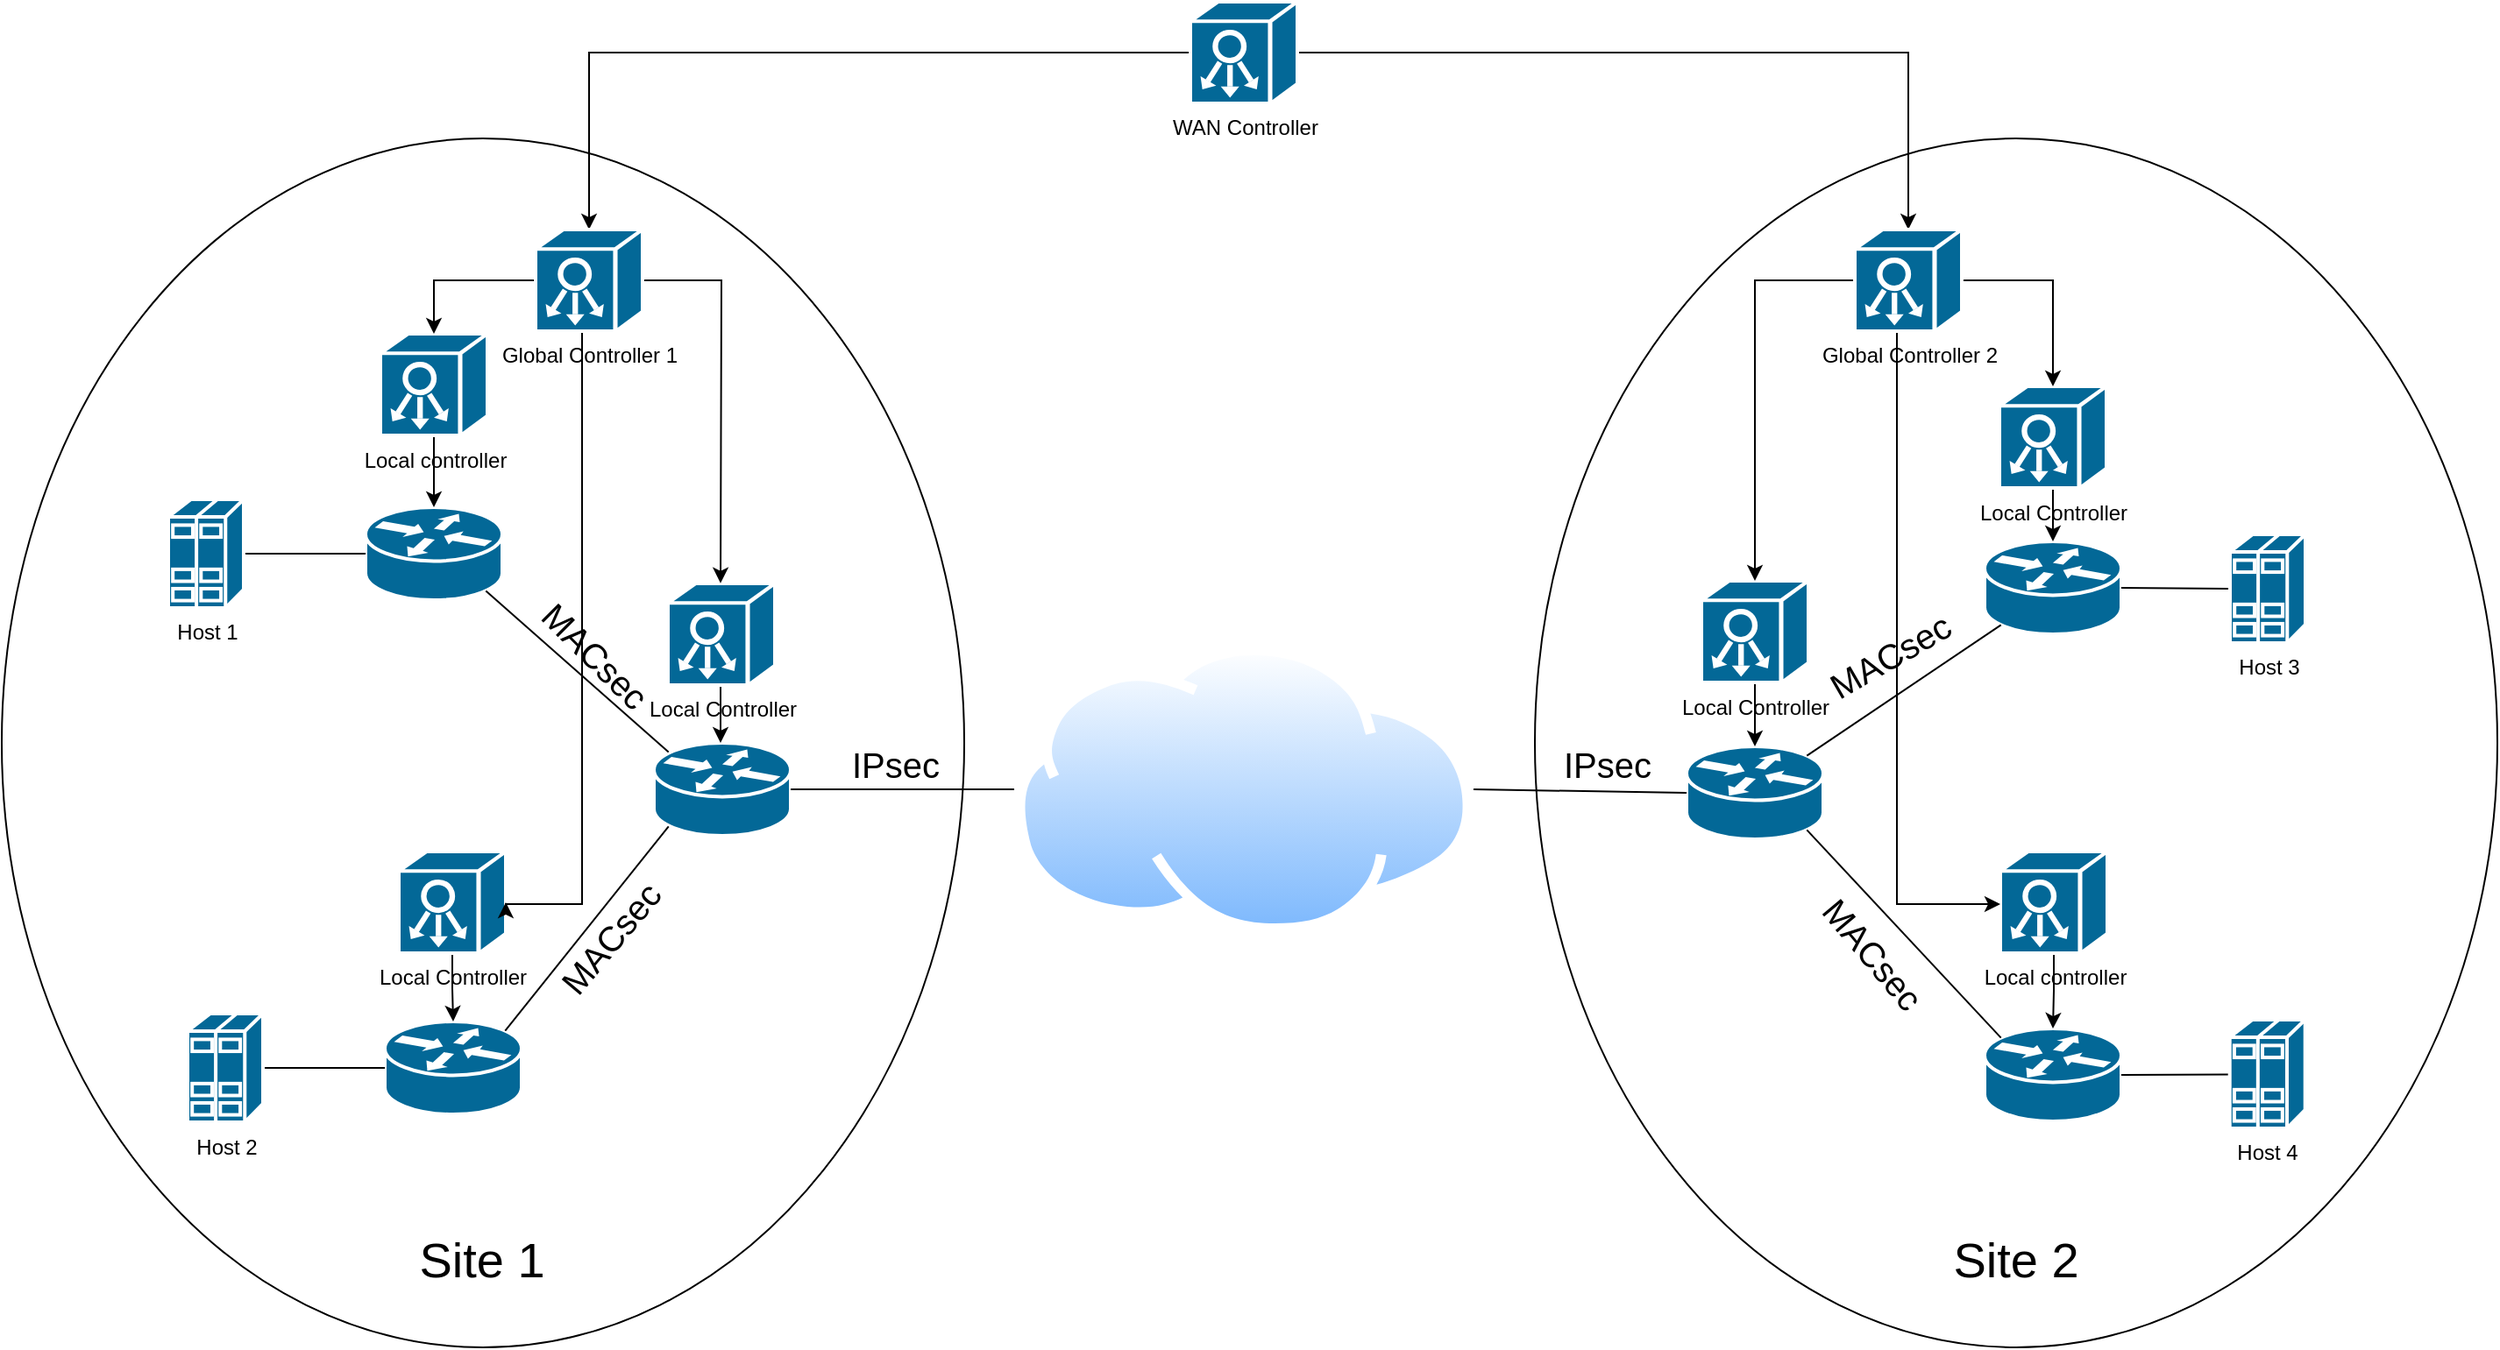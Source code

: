 <mxfile version="11.0.7" type="device"><diagram id="6a731a19-8d31-9384-78a2-239565b7b9f0" name="Page-1"><mxGraphModel dx="2185" dy="2114" grid="1" gridSize="10" guides="1" tooltips="1" connect="1" arrows="1" fold="1" page="1" pageScale="1" pageWidth="827" pageHeight="1169" background="#ffffff" math="0" shadow="0"><root><mxCell id="0"/><mxCell id="1" parent="0"/><mxCell id="RucY-2f3GmAC_AvAGLtz-2321" value="" style="group" vertex="1" connectable="0" parent="1"><mxGeometry x="644.5" y="40" width="549" height="690" as="geometry"/></mxCell><mxCell id="RucY-2f3GmAC_AvAGLtz-2322" value="" style="ellipse;whiteSpace=wrap;html=1;" vertex="1" parent="RucY-2f3GmAC_AvAGLtz-2321"><mxGeometry width="549" height="690" as="geometry"/></mxCell><mxCell id="RucY-2f3GmAC_AvAGLtz-2323" value="Site 2" style="text;html=1;strokeColor=none;fillColor=none;align=center;verticalAlign=middle;whiteSpace=wrap;rounded=0;fontSize=28;" vertex="1" parent="RucY-2f3GmAC_AvAGLtz-2321"><mxGeometry x="229" y="630" width="90" height="20" as="geometry"/></mxCell><mxCell id="RucY-2f3GmAC_AvAGLtz-2338" value="IPsec" style="text;html=1;strokeColor=none;fillColor=none;align=center;verticalAlign=middle;whiteSpace=wrap;rounded=0;fontSize=20;" vertex="1" parent="RucY-2f3GmAC_AvAGLtz-2321"><mxGeometry x="21" y="347" width="40" height="20" as="geometry"/></mxCell><mxCell id="RucY-2f3GmAC_AvAGLtz-2339" value="MACsec" style="text;html=1;strokeColor=none;fillColor=none;align=center;verticalAlign=middle;whiteSpace=wrap;rounded=0;fontSize=20;rotation=50;" vertex="1" parent="RucY-2f3GmAC_AvAGLtz-2321"><mxGeometry x="173" y="455" width="40" height="20" as="geometry"/></mxCell><mxCell id="RucY-2f3GmAC_AvAGLtz-2340" value="MACsec" style="text;html=1;strokeColor=none;fillColor=none;align=center;verticalAlign=middle;whiteSpace=wrap;rounded=0;fontSize=20;rotation=-30;" vertex="1" parent="RucY-2f3GmAC_AvAGLtz-2321"><mxGeometry x="182" y="285" width="40" height="20" as="geometry"/></mxCell><mxCell id="RucY-2f3GmAC_AvAGLtz-2320" value="" style="group" vertex="1" connectable="0" parent="1"><mxGeometry x="-230" y="40" width="549" height="690" as="geometry"/></mxCell><mxCell id="RucY-2f3GmAC_AvAGLtz-2315" value="" style="ellipse;whiteSpace=wrap;html=1;" vertex="1" parent="RucY-2f3GmAC_AvAGLtz-2320"><mxGeometry width="549" height="690" as="geometry"/></mxCell><mxCell id="RucY-2f3GmAC_AvAGLtz-2317" value="Site 1" style="text;html=1;strokeColor=none;fillColor=none;align=center;verticalAlign=middle;whiteSpace=wrap;rounded=0;fontSize=28;" vertex="1" parent="RucY-2f3GmAC_AvAGLtz-2320"><mxGeometry x="229" y="630" width="90" height="20" as="geometry"/></mxCell><mxCell id="RucY-2f3GmAC_AvAGLtz-2332" value="MACsec" style="text;html=1;strokeColor=none;fillColor=none;align=center;verticalAlign=middle;whiteSpace=wrap;rounded=0;fontSize=20;rotation=-50;" vertex="1" parent="RucY-2f3GmAC_AvAGLtz-2320"><mxGeometry x="327" y="446" width="40" height="20" as="geometry"/></mxCell><mxCell id="RucY-2f3GmAC_AvAGLtz-2337" value="IPsec" style="text;html=1;strokeColor=none;fillColor=none;align=center;verticalAlign=middle;whiteSpace=wrap;rounded=0;fontSize=20;" vertex="1" parent="RucY-2f3GmAC_AvAGLtz-2320"><mxGeometry x="490" y="347" width="40" height="20" as="geometry"/></mxCell><mxCell id="RucY-2f3GmAC_AvAGLtz-2257" value="" style="shape=mxgraph.cisco.routers.router;html=1;pointerEvents=1;dashed=0;fillColor=#036897;strokeColor=#ffffff;strokeWidth=2;verticalLabelPosition=bottom;verticalAlign=top;align=center;outlineConnect=0;" vertex="1" parent="1"><mxGeometry x="142" y="385" width="78" height="53" as="geometry"/></mxCell><mxCell id="RucY-2f3GmAC_AvAGLtz-2259" value="" style="shape=mxgraph.cisco.routers.router;html=1;pointerEvents=1;dashed=0;fillColor=#036897;strokeColor=#ffffff;strokeWidth=2;verticalLabelPosition=bottom;verticalAlign=top;align=center;outlineConnect=0;" vertex="1" parent="1"><mxGeometry x="-22.5" y="250.5" width="78" height="53" as="geometry"/></mxCell><mxCell id="RucY-2f3GmAC_AvAGLtz-2260" value="" style="shape=mxgraph.cisco.routers.router;html=1;pointerEvents=1;dashed=0;fillColor=#036897;strokeColor=#ffffff;strokeWidth=2;verticalLabelPosition=bottom;verticalAlign=top;align=center;outlineConnect=0;" vertex="1" parent="1"><mxGeometry x="-11.5" y="544" width="78" height="53" as="geometry"/></mxCell><mxCell id="RucY-2f3GmAC_AvAGLtz-2265" value="" style="endArrow=none;html=1;entryX=1;entryY=0.5;entryDx=0;entryDy=0;entryPerimeter=0;exitX=0;exitY=0.5;exitDx=0;exitDy=0;exitPerimeter=0;" edge="1" parent="1" source="RucY-2f3GmAC_AvAGLtz-2259" target="RucY-2f3GmAC_AvAGLtz-2276"><mxGeometry width="50" height="50" relative="1" as="geometry"><mxPoint x="-212.5" y="600.5" as="sourcePoint"/><mxPoint x="-112.5" y="236" as="targetPoint"/></mxGeometry></mxCell><mxCell id="RucY-2f3GmAC_AvAGLtz-2272" value="" style="endArrow=none;html=1;entryX=1;entryY=0.5;entryDx=0;entryDy=0;entryPerimeter=0;exitX=0;exitY=0.5;exitDx=0;exitDy=0;exitPerimeter=0;" edge="1" parent="1" source="RucY-2f3GmAC_AvAGLtz-2260" target="RucY-2f3GmAC_AvAGLtz-2278"><mxGeometry width="50" height="50" relative="1" as="geometry"><mxPoint x="-201.5" y="714" as="sourcePoint"/><mxPoint x="-101.5" y="602.5" as="targetPoint"/></mxGeometry></mxCell><mxCell id="RucY-2f3GmAC_AvAGLtz-2273" value="" style="endArrow=none;html=1;entryX=0.88;entryY=0.9;entryDx=0;entryDy=0;entryPerimeter=0;exitX=0.12;exitY=0.1;exitDx=0;exitDy=0;exitPerimeter=0;" edge="1" parent="1" target="RucY-2f3GmAC_AvAGLtz-2259"><mxGeometry width="50" height="50" relative="1" as="geometry"><mxPoint x="150.36" y="390.3" as="sourcePoint"/><mxPoint x="-99" y="620" as="targetPoint"/></mxGeometry></mxCell><mxCell id="RucY-2f3GmAC_AvAGLtz-2274" value="" style="endArrow=none;html=1;entryX=0.12;entryY=0.9;entryDx=0;entryDy=0;entryPerimeter=0;exitX=0.88;exitY=0.1;exitDx=0;exitDy=0;exitPerimeter=0;" edge="1" parent="1" source="RucY-2f3GmAC_AvAGLtz-2260"><mxGeometry width="50" height="50" relative="1" as="geometry"><mxPoint x="188.36" y="400.3" as="sourcePoint"/><mxPoint x="150.36" y="432.7" as="targetPoint"/></mxGeometry></mxCell><mxCell id="RucY-2f3GmAC_AvAGLtz-2275" value="" style="aspect=fixed;perimeter=ellipsePerimeter;html=1;align=center;shadow=0;dashed=0;spacingTop=3;image;image=img/lib/active_directory/internet_cloud.svg;" vertex="1" parent="1"><mxGeometry x="347.5" y="329" width="262" height="165" as="geometry"/></mxCell><mxCell id="RucY-2f3GmAC_AvAGLtz-2276" value="Host 1" style="shape=mxgraph.cisco.servers.standard_host;html=1;dashed=0;fillColor=#036897;strokeColor=#ffffff;strokeWidth=2;verticalLabelPosition=bottom;verticalAlign=top" vertex="1" parent="1"><mxGeometry x="-135" y="246" width="43" height="62" as="geometry"/></mxCell><mxCell id="RucY-2f3GmAC_AvAGLtz-2278" value="Host 2" style="shape=mxgraph.cisco.servers.standard_host;html=1;dashed=0;fillColor=#036897;strokeColor=#ffffff;strokeWidth=2;verticalLabelPosition=bottom;verticalAlign=top" vertex="1" parent="1"><mxGeometry x="-124" y="539.5" width="43" height="62" as="geometry"/></mxCell><mxCell id="RucY-2f3GmAC_AvAGLtz-2279" value="" style="shape=mxgraph.cisco.routers.router;html=1;pointerEvents=1;dashed=0;fillColor=#036897;strokeColor=#ffffff;strokeWidth=2;verticalLabelPosition=bottom;verticalAlign=top;align=center;outlineConnect=0;" vertex="1" parent="1"><mxGeometry x="731" y="387" width="78" height="53" as="geometry"/></mxCell><mxCell id="RucY-2f3GmAC_AvAGLtz-2280" value="" style="shape=mxgraph.cisco.routers.router;html=1;pointerEvents=1;dashed=0;fillColor=#036897;strokeColor=#ffffff;strokeWidth=2;verticalLabelPosition=bottom;verticalAlign=top;align=center;outlineConnect=0;" vertex="1" parent="1"><mxGeometry x="901" y="270" width="78" height="53" as="geometry"/></mxCell><mxCell id="RucY-2f3GmAC_AvAGLtz-2281" value="" style="shape=mxgraph.cisco.routers.router;html=1;pointerEvents=1;dashed=0;fillColor=#036897;strokeColor=#ffffff;strokeWidth=2;verticalLabelPosition=bottom;verticalAlign=top;align=center;outlineConnect=0;" vertex="1" parent="1"><mxGeometry x="901" y="548" width="78" height="53" as="geometry"/></mxCell><mxCell id="RucY-2f3GmAC_AvAGLtz-2282" value="" style="endArrow=none;html=1;entryX=0;entryY=0.5;entryDx=0;entryDy=0;entryPerimeter=0;exitX=1;exitY=0.5;exitDx=0;exitDy=0;exitPerimeter=0;" edge="1" parent="1" source="RucY-2f3GmAC_AvAGLtz-2280" target="RucY-2f3GmAC_AvAGLtz-2286"><mxGeometry width="50" height="50" relative="1" as="geometry"><mxPoint x="891" y="290" as="sourcePoint"/><mxPoint x="734" y="265.5" as="targetPoint"/></mxGeometry></mxCell><mxCell id="RucY-2f3GmAC_AvAGLtz-2283" value="" style="endArrow=none;html=1;entryX=1;entryY=0.5;entryDx=0;entryDy=0;entryPerimeter=0;exitX=1;exitY=0.5;exitDx=0;exitDy=0;exitPerimeter=0;" edge="1" parent="1" source="RucY-2f3GmAC_AvAGLtz-2281" target="RucY-2f3GmAC_AvAGLtz-2287"><mxGeometry width="50" height="50" relative="1" as="geometry"><mxPoint x="634" y="728" as="sourcePoint"/><mxPoint x="734" y="616.5" as="targetPoint"/></mxGeometry></mxCell><mxCell id="RucY-2f3GmAC_AvAGLtz-2284" value="" style="endArrow=none;html=1;entryX=0.12;entryY=0.9;entryDx=0;entryDy=0;entryPerimeter=0;exitX=0.88;exitY=0.1;exitDx=0;exitDy=0;exitPerimeter=0;" edge="1" parent="1" source="RucY-2f3GmAC_AvAGLtz-2279" target="RucY-2f3GmAC_AvAGLtz-2280"><mxGeometry width="50" height="50" relative="1" as="geometry"><mxPoint x="595" y="680" as="sourcePoint"/><mxPoint x="645" y="630" as="targetPoint"/></mxGeometry></mxCell><mxCell id="RucY-2f3GmAC_AvAGLtz-2285" value="" style="endArrow=none;html=1;entryX=0.88;entryY=0.9;entryDx=0;entryDy=0;entryPerimeter=0;exitX=0.12;exitY=0.1;exitDx=0;exitDy=0;exitPerimeter=0;" edge="1" parent="1" source="RucY-2f3GmAC_AvAGLtz-2281" target="RucY-2f3GmAC_AvAGLtz-2279"><mxGeometry width="50" height="50" relative="1" as="geometry"><mxPoint x="932.36" y="410.3" as="sourcePoint"/><mxPoint x="863.64" y="337.7" as="targetPoint"/></mxGeometry></mxCell><mxCell id="RucY-2f3GmAC_AvAGLtz-2286" value="Host 3" style="shape=mxgraph.cisco.servers.standard_host;html=1;dashed=0;fillColor=#036897;strokeColor=#ffffff;strokeWidth=2;verticalLabelPosition=bottom;verticalAlign=top" vertex="1" parent="1"><mxGeometry x="1041" y="266" width="43" height="62" as="geometry"/></mxCell><mxCell id="RucY-2f3GmAC_AvAGLtz-2287" value="Host 4" style="shape=mxgraph.cisco.servers.standard_host;html=1;dashed=0;fillColor=#036897;strokeColor=#ffffff;strokeWidth=2;verticalLabelPosition=bottom;verticalAlign=top" vertex="1" parent="1"><mxGeometry x="1040.857" y="543" width="43" height="62" as="geometry"/></mxCell><mxCell id="RucY-2f3GmAC_AvAGLtz-2288" value="" style="endArrow=none;html=1;entryX=1;entryY=0.5;entryDx=0;entryDy=0;entryPerimeter=0;exitX=0;exitY=0.5;exitDx=0;exitDy=0;" edge="1" parent="1" source="RucY-2f3GmAC_AvAGLtz-2275" target="RucY-2f3GmAC_AvAGLtz-2257"><mxGeometry width="50" height="50" relative="1" as="geometry"><mxPoint x="-40" y="710" as="sourcePoint"/><mxPoint x="10" y="660" as="targetPoint"/></mxGeometry></mxCell><mxCell id="RucY-2f3GmAC_AvAGLtz-2289" value="" style="endArrow=none;html=1;entryX=0;entryY=0.5;entryDx=0;entryDy=0;entryPerimeter=0;exitX=1;exitY=0.5;exitDx=0;exitDy=0;" edge="1" parent="1" source="RucY-2f3GmAC_AvAGLtz-2275" target="RucY-2f3GmAC_AvAGLtz-2279"><mxGeometry width="50" height="50" relative="1" as="geometry"><mxPoint x="-40" y="710" as="sourcePoint"/><mxPoint x="10" y="660" as="targetPoint"/></mxGeometry></mxCell><mxCell id="RucY-2f3GmAC_AvAGLtz-2306" style="edgeStyle=orthogonalEdgeStyle;rounded=0;orthogonalLoop=1;jettySize=auto;html=1;" edge="1" parent="1" source="RucY-2f3GmAC_AvAGLtz-2290" target="RucY-2f3GmAC_AvAGLtz-2294"><mxGeometry relative="1" as="geometry"/></mxCell><mxCell id="RucY-2f3GmAC_AvAGLtz-2307" style="edgeStyle=orthogonalEdgeStyle;rounded=0;orthogonalLoop=1;jettySize=auto;html=1;" edge="1" parent="1" source="RucY-2f3GmAC_AvAGLtz-2290" target="RucY-2f3GmAC_AvAGLtz-2301"><mxGeometry relative="1" as="geometry"/></mxCell><mxCell id="RucY-2f3GmAC_AvAGLtz-2290" value="WAN Controller" style="shape=mxgraph.cisco.controllers_and_modules.system_controller;html=1;pointerEvents=1;dashed=0;fillColor=#036897;strokeColor=#ffffff;strokeWidth=2;verticalLabelPosition=bottom;verticalAlign=top;align=center;outlineConnect=0;" vertex="1" parent="1"><mxGeometry x="448" y="-38" width="61" height="58" as="geometry"/></mxCell><mxCell id="RucY-2f3GmAC_AvAGLtz-2308" style="edgeStyle=orthogonalEdgeStyle;rounded=0;orthogonalLoop=1;jettySize=auto;html=1;" edge="1" parent="1" source="RucY-2f3GmAC_AvAGLtz-2291" target="RucY-2f3GmAC_AvAGLtz-2259"><mxGeometry relative="1" as="geometry"/></mxCell><mxCell id="RucY-2f3GmAC_AvAGLtz-2291" value="Local controller" style="shape=mxgraph.cisco.controllers_and_modules.system_controller;html=1;pointerEvents=1;dashed=0;fillColor=#036897;strokeColor=#ffffff;strokeWidth=2;verticalLabelPosition=bottom;verticalAlign=top;align=center;outlineConnect=0;" vertex="1" parent="1"><mxGeometry x="-14" y="151.5" width="61" height="58" as="geometry"/></mxCell><mxCell id="RucY-2f3GmAC_AvAGLtz-2309" style="edgeStyle=orthogonalEdgeStyle;rounded=0;orthogonalLoop=1;jettySize=auto;html=1;" edge="1" parent="1"><mxGeometry relative="1" as="geometry"><mxPoint x="180" y="352" as="sourcePoint"/><mxPoint x="180" y="385" as="targetPoint"/></mxGeometry></mxCell><mxCell id="RucY-2f3GmAC_AvAGLtz-2292" value="Local Controller" style="shape=mxgraph.cisco.controllers_and_modules.system_controller;html=1;pointerEvents=1;dashed=0;fillColor=#036897;strokeColor=#ffffff;strokeWidth=2;verticalLabelPosition=bottom;verticalAlign=top;align=center;outlineConnect=0;" vertex="1" parent="1"><mxGeometry x="150" y="294" width="61" height="58" as="geometry"/></mxCell><mxCell id="RucY-2f3GmAC_AvAGLtz-2311" style="edgeStyle=orthogonalEdgeStyle;rounded=0;orthogonalLoop=1;jettySize=auto;html=1;" edge="1" parent="1" source="RucY-2f3GmAC_AvAGLtz-2293" target="RucY-2f3GmAC_AvAGLtz-2260"><mxGeometry relative="1" as="geometry"/></mxCell><mxCell id="RucY-2f3GmAC_AvAGLtz-2293" value="Local Controller" style="shape=mxgraph.cisco.controllers_and_modules.system_controller;html=1;pointerEvents=1;dashed=0;fillColor=#036897;strokeColor=#ffffff;strokeWidth=2;verticalLabelPosition=bottom;verticalAlign=top;align=center;outlineConnect=0;" vertex="1" parent="1"><mxGeometry x="-3.5" y="447" width="61" height="58" as="geometry"/></mxCell><mxCell id="RucY-2f3GmAC_AvAGLtz-2296" style="edgeStyle=orthogonalEdgeStyle;rounded=0;orthogonalLoop=1;jettySize=auto;html=1;entryX=0.5;entryY=0;entryDx=0;entryDy=0;entryPerimeter=0;" edge="1" parent="1" source="RucY-2f3GmAC_AvAGLtz-2294"><mxGeometry relative="1" as="geometry"><mxPoint x="180" y="293.857" as="targetPoint"/></mxGeometry></mxCell><mxCell id="RucY-2f3GmAC_AvAGLtz-2326" style="edgeStyle=orthogonalEdgeStyle;rounded=0;orthogonalLoop=1;jettySize=auto;html=1;entryX=0.5;entryY=0;entryDx=0;entryDy=0;entryPerimeter=0;fontSize=28;" edge="1" parent="1" source="RucY-2f3GmAC_AvAGLtz-2294" target="RucY-2f3GmAC_AvAGLtz-2291"><mxGeometry relative="1" as="geometry"/></mxCell><mxCell id="RucY-2f3GmAC_AvAGLtz-2327" style="edgeStyle=orthogonalEdgeStyle;rounded=0;orthogonalLoop=1;jettySize=auto;html=1;entryX=1;entryY=0.5;entryDx=0;entryDy=0;entryPerimeter=0;fontSize=28;" edge="1" parent="1" source="RucY-2f3GmAC_AvAGLtz-2294" target="RucY-2f3GmAC_AvAGLtz-2293"><mxGeometry relative="1" as="geometry"><Array as="points"><mxPoint x="101" y="477"/></Array></mxGeometry></mxCell><mxCell id="RucY-2f3GmAC_AvAGLtz-2294" value="Global Controller 1" style="shape=mxgraph.cisco.controllers_and_modules.system_controller;html=1;pointerEvents=1;dashed=0;fillColor=#036897;strokeColor=#ffffff;strokeWidth=2;verticalLabelPosition=bottom;verticalAlign=top;align=center;outlineConnect=0;" vertex="1" parent="1"><mxGeometry x="74.5" y="92" width="61" height="58" as="geometry"/></mxCell><mxCell id="RucY-2f3GmAC_AvAGLtz-2313" style="edgeStyle=orthogonalEdgeStyle;rounded=0;orthogonalLoop=1;jettySize=auto;html=1;" edge="1" parent="1" source="RucY-2f3GmAC_AvAGLtz-2298" target="RucY-2f3GmAC_AvAGLtz-2280"><mxGeometry relative="1" as="geometry"/></mxCell><mxCell id="RucY-2f3GmAC_AvAGLtz-2298" value="Local Controller" style="shape=mxgraph.cisco.controllers_and_modules.system_controller;html=1;pointerEvents=1;dashed=0;fillColor=#036897;strokeColor=#ffffff;strokeWidth=2;verticalLabelPosition=bottom;verticalAlign=top;align=center;outlineConnect=0;" vertex="1" parent="1"><mxGeometry x="909.5" y="181.5" width="61" height="58" as="geometry"/></mxCell><mxCell id="RucY-2f3GmAC_AvAGLtz-2314" style="edgeStyle=orthogonalEdgeStyle;rounded=0;orthogonalLoop=1;jettySize=auto;html=1;entryX=0.5;entryY=0;entryDx=0;entryDy=0;entryPerimeter=0;" edge="1" parent="1" source="RucY-2f3GmAC_AvAGLtz-2299" target="RucY-2f3GmAC_AvAGLtz-2279"><mxGeometry relative="1" as="geometry"/></mxCell><mxCell id="RucY-2f3GmAC_AvAGLtz-2299" value="Local Controller" style="shape=mxgraph.cisco.controllers_and_modules.system_controller;html=1;pointerEvents=1;dashed=0;fillColor=#036897;strokeColor=#ffffff;strokeWidth=2;verticalLabelPosition=bottom;verticalAlign=top;align=center;outlineConnect=0;" vertex="1" parent="1"><mxGeometry x="739.5" y="292.5" width="61" height="58" as="geometry"/></mxCell><mxCell id="RucY-2f3GmAC_AvAGLtz-2312" style="edgeStyle=orthogonalEdgeStyle;rounded=0;orthogonalLoop=1;jettySize=auto;html=1;" edge="1" parent="1" source="RucY-2f3GmAC_AvAGLtz-2300" target="RucY-2f3GmAC_AvAGLtz-2281"><mxGeometry relative="1" as="geometry"/></mxCell><mxCell id="RucY-2f3GmAC_AvAGLtz-2300" value="Local controller" style="shape=mxgraph.cisco.controllers_and_modules.system_controller;html=1;pointerEvents=1;dashed=0;fillColor=#036897;strokeColor=#ffffff;strokeWidth=2;verticalLabelPosition=bottom;verticalAlign=top;align=center;outlineConnect=0;" vertex="1" parent="1"><mxGeometry x="910" y="447" width="61" height="58" as="geometry"/></mxCell><mxCell id="RucY-2f3GmAC_AvAGLtz-2302" style="edgeStyle=orthogonalEdgeStyle;rounded=0;orthogonalLoop=1;jettySize=auto;html=1;entryX=0.5;entryY=0;entryDx=0;entryDy=0;entryPerimeter=0;" edge="1" parent="1" source="RucY-2f3GmAC_AvAGLtz-2301" target="RucY-2f3GmAC_AvAGLtz-2298"><mxGeometry relative="1" as="geometry"/></mxCell><mxCell id="RucY-2f3GmAC_AvAGLtz-2304" style="edgeStyle=orthogonalEdgeStyle;rounded=0;orthogonalLoop=1;jettySize=auto;html=1;" edge="1" parent="1" source="RucY-2f3GmAC_AvAGLtz-2301" target="RucY-2f3GmAC_AvAGLtz-2299"><mxGeometry relative="1" as="geometry"/></mxCell><mxCell id="RucY-2f3GmAC_AvAGLtz-2324" style="edgeStyle=orthogonalEdgeStyle;rounded=0;orthogonalLoop=1;jettySize=auto;html=1;fontSize=28;" edge="1" parent="1" source="RucY-2f3GmAC_AvAGLtz-2301" target="RucY-2f3GmAC_AvAGLtz-2300"><mxGeometry relative="1" as="geometry"><Array as="points"><mxPoint x="851" y="477"/></Array></mxGeometry></mxCell><mxCell id="RucY-2f3GmAC_AvAGLtz-2301" value="Global Controller 2" style="shape=mxgraph.cisco.controllers_and_modules.system_controller;html=1;pointerEvents=1;dashed=0;fillColor=#036897;strokeColor=#ffffff;strokeWidth=2;verticalLabelPosition=bottom;verticalAlign=top;align=center;outlineConnect=0;" vertex="1" parent="1"><mxGeometry x="827" y="92" width="61" height="58" as="geometry"/></mxCell><mxCell id="RucY-2f3GmAC_AvAGLtz-2333" value="MACsec" style="text;html=1;strokeColor=none;fillColor=none;align=center;verticalAlign=middle;whiteSpace=wrap;rounded=0;fontSize=20;rotation=45;" vertex="1" parent="1"><mxGeometry x="89" y="325" width="40" height="20" as="geometry"/></mxCell></root></mxGraphModel></diagram></mxfile>